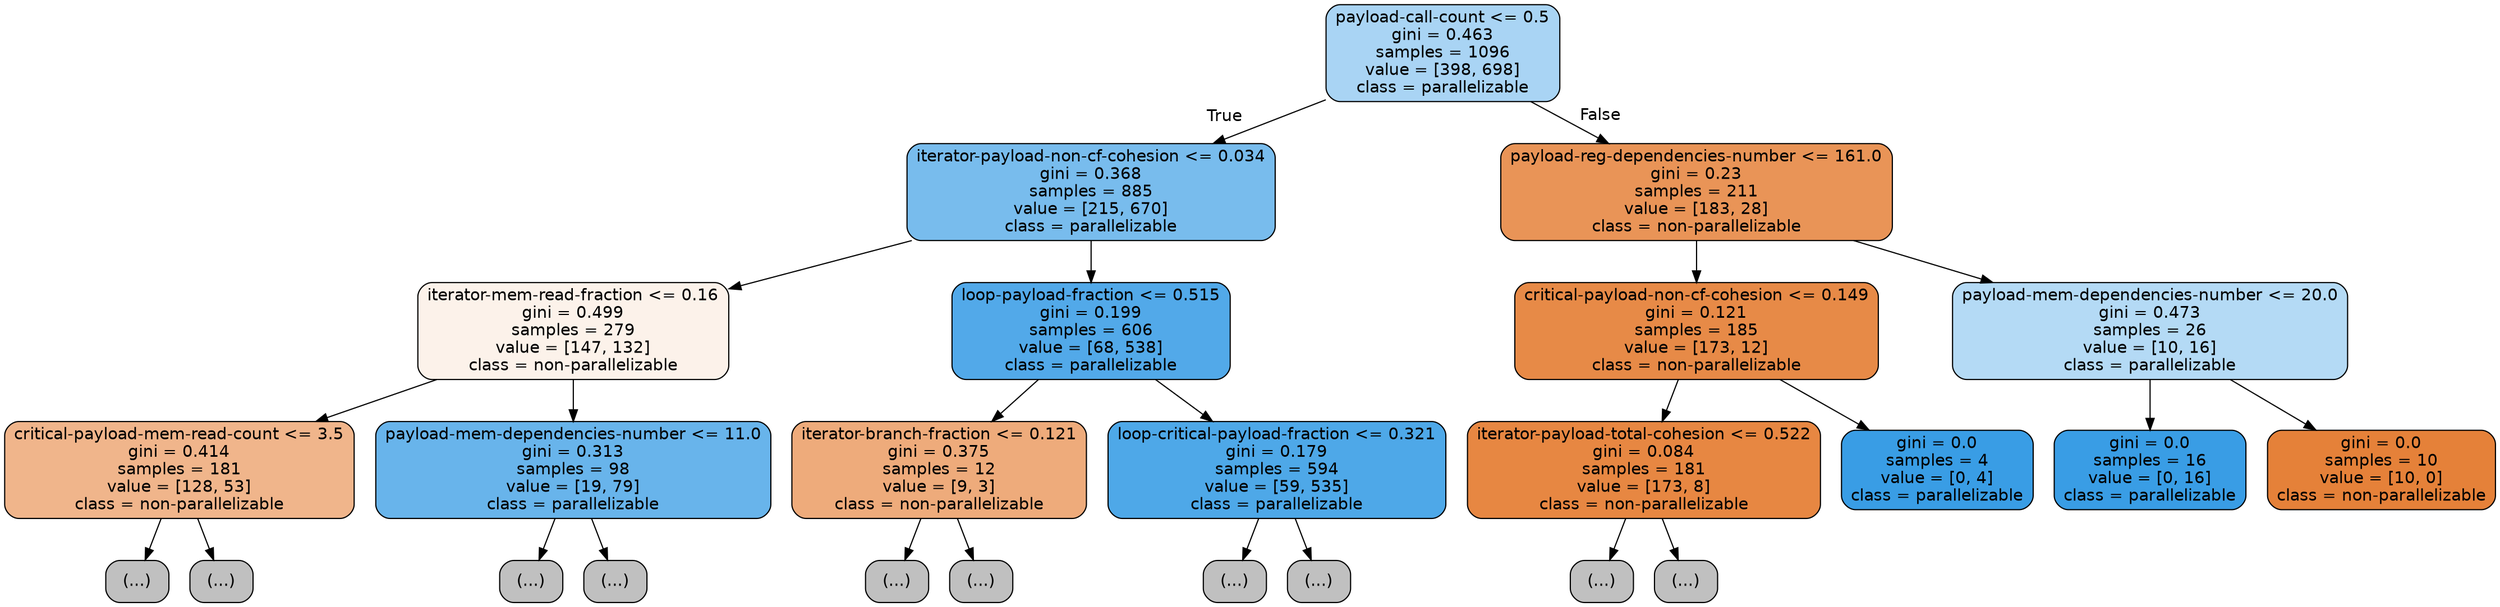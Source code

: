 digraph Tree {
node [shape=box, style="filled, rounded", color="black", fontname=helvetica] ;
edge [fontname=helvetica] ;
0 [label="payload-call-count <= 0.5\ngini = 0.463\nsamples = 1096\nvalue = [398, 698]\nclass = parallelizable", fillcolor="#399de56e"] ;
1 [label="iterator-payload-non-cf-cohesion <= 0.034\ngini = 0.368\nsamples = 885\nvalue = [215, 670]\nclass = parallelizable", fillcolor="#399de5ad"] ;
0 -> 1 [labeldistance=2.5, labelangle=45, headlabel="True"] ;
2 [label="iterator-mem-read-fraction <= 0.16\ngini = 0.499\nsamples = 279\nvalue = [147, 132]\nclass = non-parallelizable", fillcolor="#e581391a"] ;
1 -> 2 ;
3 [label="critical-payload-mem-read-count <= 3.5\ngini = 0.414\nsamples = 181\nvalue = [128, 53]\nclass = non-parallelizable", fillcolor="#e5813995"] ;
2 -> 3 ;
4 [label="(...)", fillcolor="#C0C0C0"] ;
3 -> 4 ;
49 [label="(...)", fillcolor="#C0C0C0"] ;
3 -> 49 ;
50 [label="payload-mem-dependencies-number <= 11.0\ngini = 0.313\nsamples = 98\nvalue = [19, 79]\nclass = parallelizable", fillcolor="#399de5c2"] ;
2 -> 50 ;
51 [label="(...)", fillcolor="#C0C0C0"] ;
50 -> 51 ;
70 [label="(...)", fillcolor="#C0C0C0"] ;
50 -> 70 ;
71 [label="loop-payload-fraction <= 0.515\ngini = 0.199\nsamples = 606\nvalue = [68, 538]\nclass = parallelizable", fillcolor="#399de5df"] ;
1 -> 71 ;
72 [label="iterator-branch-fraction <= 0.121\ngini = 0.375\nsamples = 12\nvalue = [9, 3]\nclass = non-parallelizable", fillcolor="#e58139aa"] ;
71 -> 72 ;
73 [label="(...)", fillcolor="#C0C0C0"] ;
72 -> 73 ;
74 [label="(...)", fillcolor="#C0C0C0"] ;
72 -> 74 ;
77 [label="loop-critical-payload-fraction <= 0.321\ngini = 0.179\nsamples = 594\nvalue = [59, 535]\nclass = parallelizable", fillcolor="#399de5e3"] ;
71 -> 77 ;
78 [label="(...)", fillcolor="#C0C0C0"] ;
77 -> 78 ;
153 [label="(...)", fillcolor="#C0C0C0"] ;
77 -> 153 ;
160 [label="payload-reg-dependencies-number <= 161.0\ngini = 0.23\nsamples = 211\nvalue = [183, 28]\nclass = non-parallelizable", fillcolor="#e58139d8"] ;
0 -> 160 [labeldistance=2.5, labelangle=-45, headlabel="False"] ;
161 [label="critical-payload-non-cf-cohesion <= 0.149\ngini = 0.121\nsamples = 185\nvalue = [173, 12]\nclass = non-parallelizable", fillcolor="#e58139ed"] ;
160 -> 161 ;
162 [label="iterator-payload-total-cohesion <= 0.522\ngini = 0.084\nsamples = 181\nvalue = [173, 8]\nclass = non-parallelizable", fillcolor="#e58139f3"] ;
161 -> 162 ;
163 [label="(...)", fillcolor="#C0C0C0"] ;
162 -> 163 ;
178 [label="(...)", fillcolor="#C0C0C0"] ;
162 -> 178 ;
181 [label="gini = 0.0\nsamples = 4\nvalue = [0, 4]\nclass = parallelizable", fillcolor="#399de5ff"] ;
161 -> 181 ;
182 [label="payload-mem-dependencies-number <= 20.0\ngini = 0.473\nsamples = 26\nvalue = [10, 16]\nclass = parallelizable", fillcolor="#399de560"] ;
160 -> 182 ;
183 [label="gini = 0.0\nsamples = 16\nvalue = [0, 16]\nclass = parallelizable", fillcolor="#399de5ff"] ;
182 -> 183 ;
184 [label="gini = 0.0\nsamples = 10\nvalue = [10, 0]\nclass = non-parallelizable", fillcolor="#e58139ff"] ;
182 -> 184 ;
}